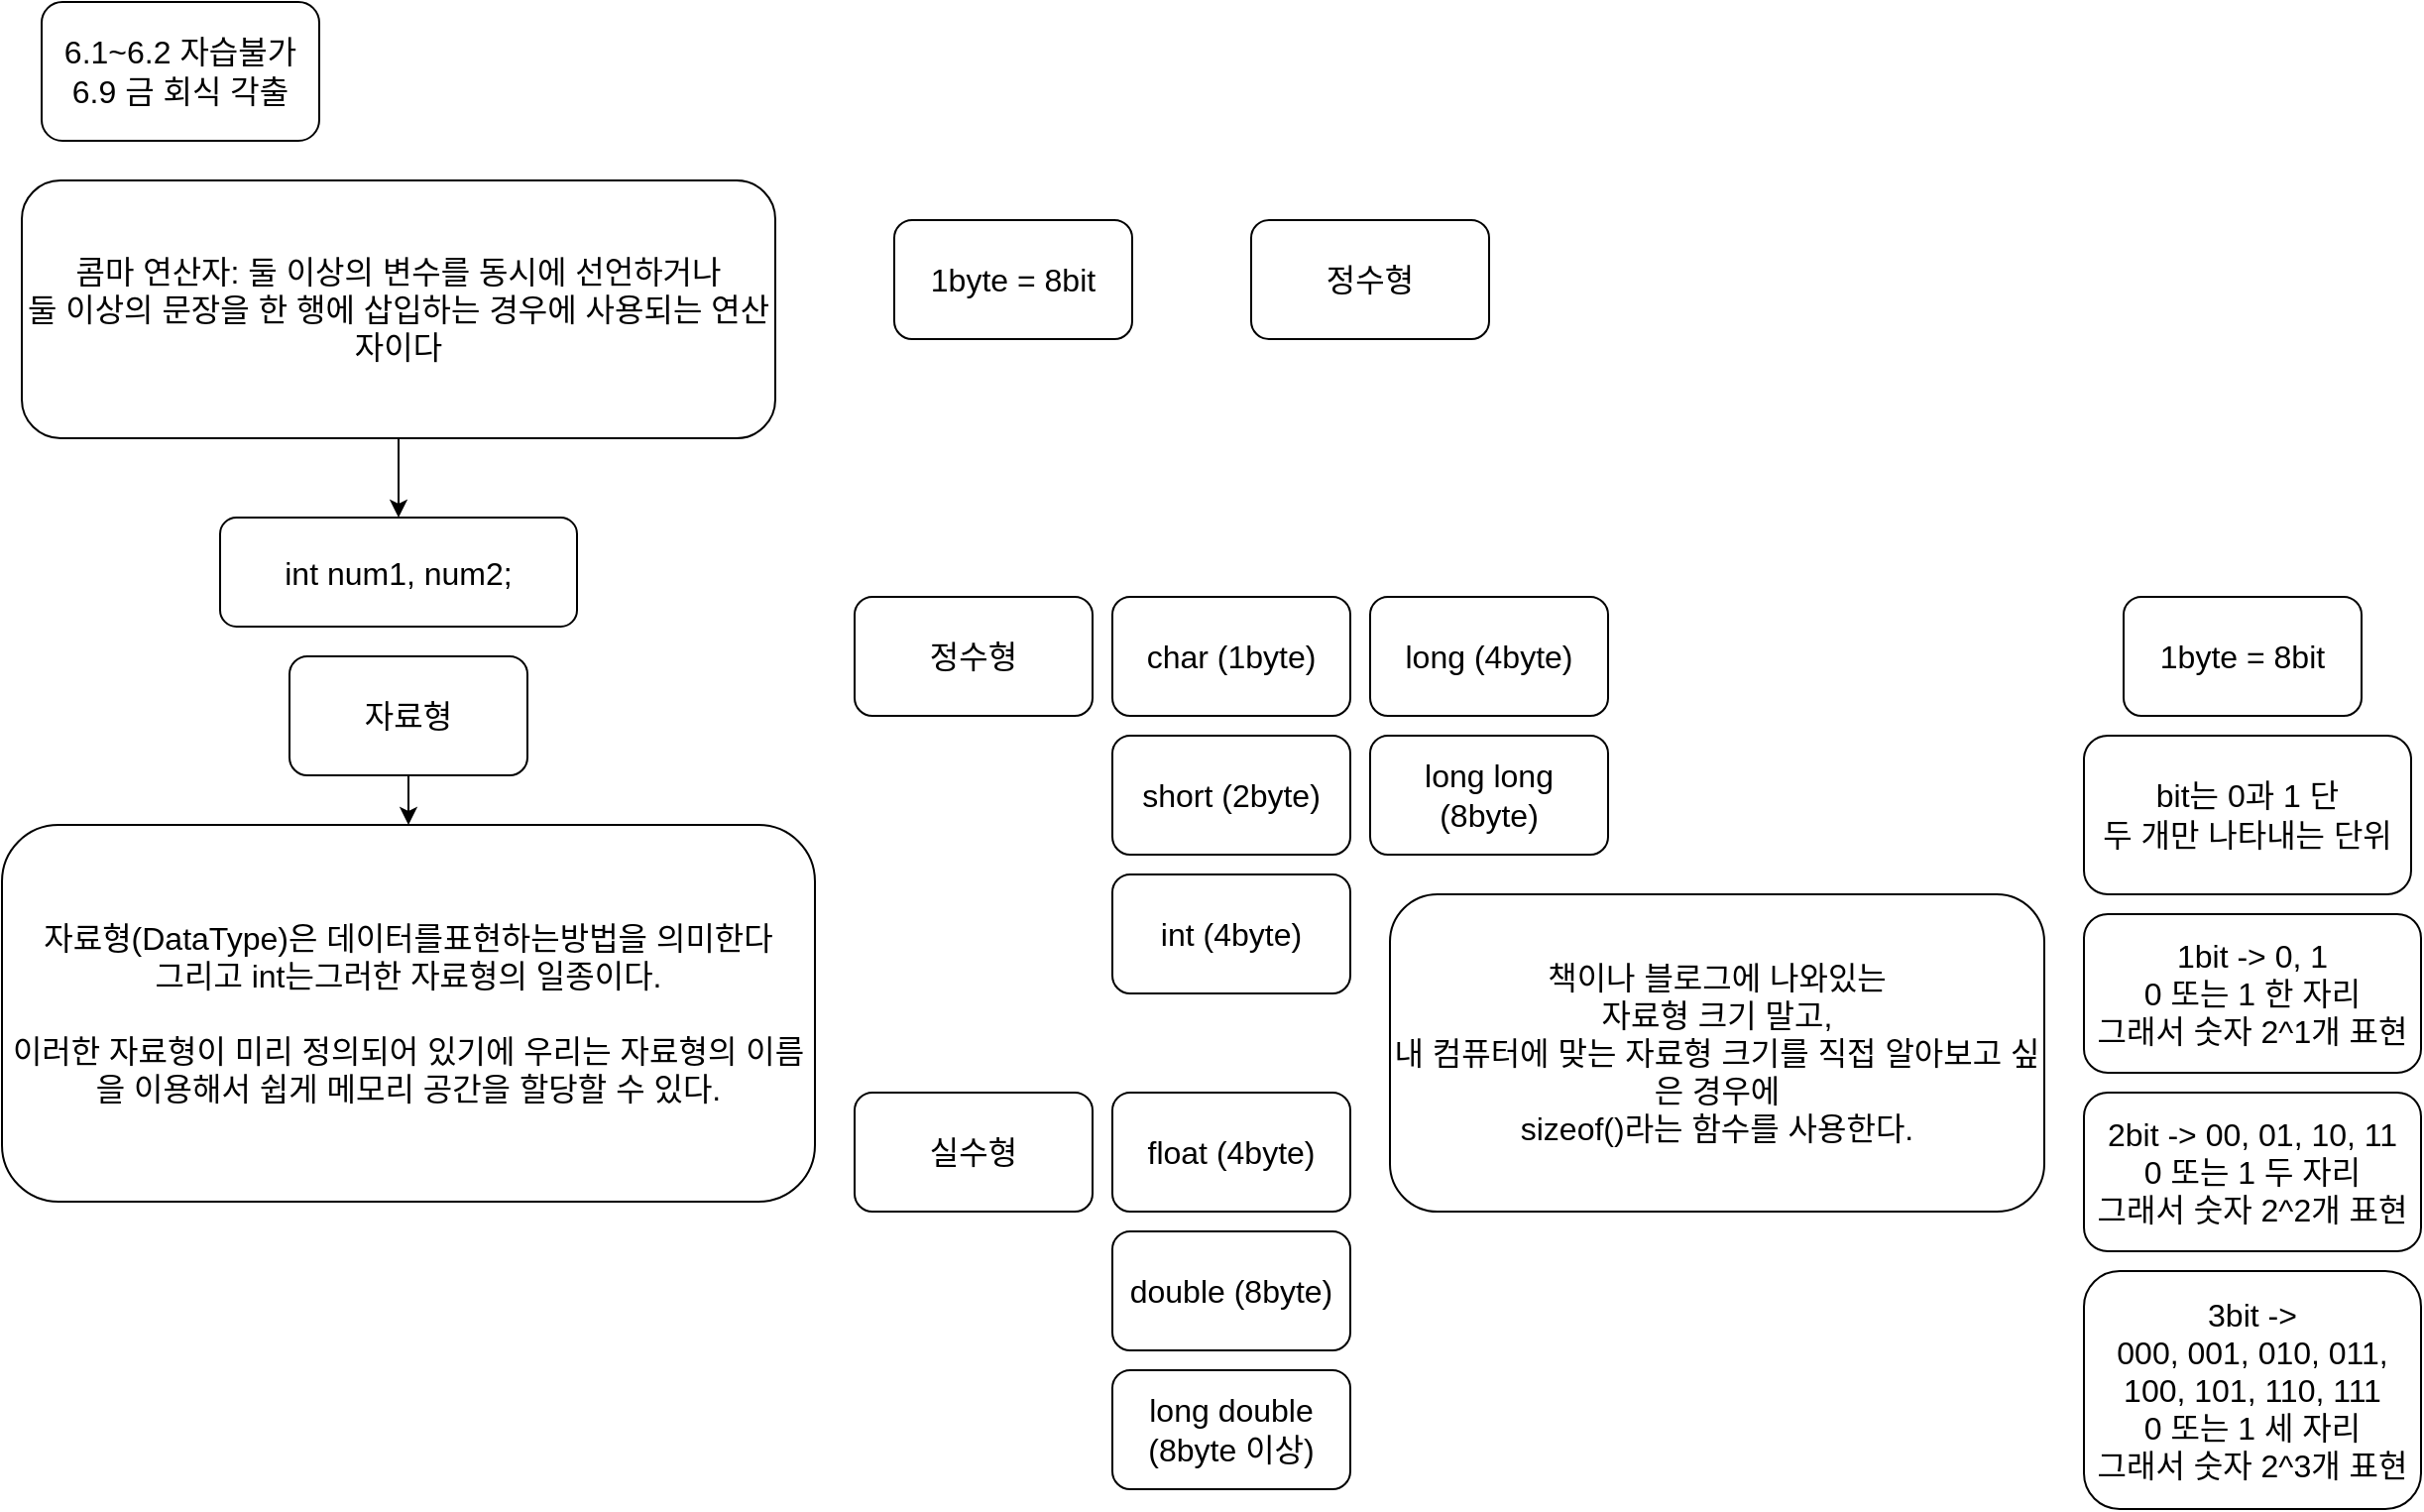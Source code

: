 <mxfile version="21.3.6" type="device">
  <diagram name="페이지-1" id="D-Mt36cfbyuV8Gwe68TT">
    <mxGraphModel dx="466" dy="711" grid="1" gridSize="10" guides="1" tooltips="1" connect="1" arrows="1" fold="1" page="1" pageScale="1" pageWidth="827" pageHeight="1169" math="0" shadow="0">
      <root>
        <mxCell id="0" />
        <mxCell id="1" parent="0" />
        <mxCell id="WTVr9WXaGoecGnn-x4Mx-2" value="&lt;font size=&quot;3&quot;&gt;6.1~6.2 자습불가&lt;br&gt;6.9 금 회식 각출&lt;br&gt;&lt;/font&gt;" style="rounded=1;whiteSpace=wrap;html=1;" vertex="1" parent="1">
          <mxGeometry x="20" y="20" width="140" height="70" as="geometry" />
        </mxCell>
        <mxCell id="WTVr9WXaGoecGnn-x4Mx-10" style="edgeStyle=orthogonalEdgeStyle;rounded=0;orthogonalLoop=1;jettySize=auto;html=1;exitX=0.5;exitY=1;exitDx=0;exitDy=0;entryX=0.5;entryY=0;entryDx=0;entryDy=0;" edge="1" parent="1" source="WTVr9WXaGoecGnn-x4Mx-3" target="WTVr9WXaGoecGnn-x4Mx-9">
          <mxGeometry relative="1" as="geometry" />
        </mxCell>
        <mxCell id="WTVr9WXaGoecGnn-x4Mx-3" value="&lt;font size=&quot;3&quot;&gt;자료형&lt;/font&gt;" style="rounded=1;whiteSpace=wrap;html=1;" vertex="1" parent="1">
          <mxGeometry x="145" y="350" width="120" height="60" as="geometry" />
        </mxCell>
        <mxCell id="WTVr9WXaGoecGnn-x4Mx-8" style="edgeStyle=orthogonalEdgeStyle;rounded=0;orthogonalLoop=1;jettySize=auto;html=1;exitX=0.5;exitY=1;exitDx=0;exitDy=0;" edge="1" parent="1" source="WTVr9WXaGoecGnn-x4Mx-4">
          <mxGeometry relative="1" as="geometry">
            <mxPoint x="200" y="280" as="targetPoint" />
          </mxGeometry>
        </mxCell>
        <mxCell id="WTVr9WXaGoecGnn-x4Mx-4" value="&lt;font size=&quot;3&quot;&gt;콤마 연산자: 둘 이상의 변수를 동시에 선언하거나&lt;br&gt;둘 이상의 문장을 한 행에 삽입하는 경우에 사용되는 연산자이다&lt;br&gt;&lt;/font&gt;" style="rounded=1;whiteSpace=wrap;html=1;" vertex="1" parent="1">
          <mxGeometry x="10" y="110" width="380" height="130" as="geometry" />
        </mxCell>
        <mxCell id="WTVr9WXaGoecGnn-x4Mx-6" value="&lt;font size=&quot;3&quot;&gt;int num1, num2;&lt;br&gt;&lt;/font&gt;" style="rounded=1;whiteSpace=wrap;html=1;" vertex="1" parent="1">
          <mxGeometry x="110" y="280" width="180" height="55" as="geometry" />
        </mxCell>
        <mxCell id="WTVr9WXaGoecGnn-x4Mx-9" value="&lt;font size=&quot;3&quot;&gt;자료형(DataType)은 데이터를표현하는방법을 의미한다&lt;br&gt;그리고 int는그러한 자료형의 일종이다.&lt;br&gt;&lt;br&gt;이러한 자료형이 미리 정의되어 있기에 우리는 자료형의 이름을 이용해서 쉽게 메모리 공간을 할당할 수 있다.&lt;br&gt;&lt;/font&gt;" style="rounded=1;whiteSpace=wrap;html=1;" vertex="1" parent="1">
          <mxGeometry y="435" width="410" height="190" as="geometry" />
        </mxCell>
        <mxCell id="WTVr9WXaGoecGnn-x4Mx-11" value="&lt;font size=&quot;3&quot;&gt;실수형&lt;/font&gt;" style="rounded=1;whiteSpace=wrap;html=1;" vertex="1" parent="1">
          <mxGeometry x="430" y="570" width="120" height="60" as="geometry" />
        </mxCell>
        <mxCell id="WTVr9WXaGoecGnn-x4Mx-12" value="&lt;font size=&quot;3&quot;&gt;정수형&lt;/font&gt;" style="rounded=1;whiteSpace=wrap;html=1;" vertex="1" parent="1">
          <mxGeometry x="430" y="320" width="120" height="60" as="geometry" />
        </mxCell>
        <mxCell id="WTVr9WXaGoecGnn-x4Mx-13" value="&lt;font size=&quot;3&quot;&gt;정수형&lt;/font&gt;" style="rounded=1;whiteSpace=wrap;html=1;" vertex="1" parent="1">
          <mxGeometry x="630" y="130" width="120" height="60" as="geometry" />
        </mxCell>
        <mxCell id="WTVr9WXaGoecGnn-x4Mx-14" value="&lt;font size=&quot;3&quot;&gt;char (1byte)&lt;/font&gt;" style="rounded=1;whiteSpace=wrap;html=1;" vertex="1" parent="1">
          <mxGeometry x="560" y="320" width="120" height="60" as="geometry" />
        </mxCell>
        <mxCell id="WTVr9WXaGoecGnn-x4Mx-15" value="&lt;font size=&quot;3&quot;&gt;short (2byte)&lt;/font&gt;" style="rounded=1;whiteSpace=wrap;html=1;" vertex="1" parent="1">
          <mxGeometry x="560" y="390" width="120" height="60" as="geometry" />
        </mxCell>
        <mxCell id="WTVr9WXaGoecGnn-x4Mx-16" value="&lt;font size=&quot;3&quot;&gt;int (4byte)&lt;/font&gt;" style="rounded=1;whiteSpace=wrap;html=1;" vertex="1" parent="1">
          <mxGeometry x="560" y="460" width="120" height="60" as="geometry" />
        </mxCell>
        <mxCell id="WTVr9WXaGoecGnn-x4Mx-17" value="&lt;font size=&quot;3&quot;&gt;long (4byte)&lt;/font&gt;" style="rounded=1;whiteSpace=wrap;html=1;" vertex="1" parent="1">
          <mxGeometry x="690" y="320" width="120" height="60" as="geometry" />
        </mxCell>
        <mxCell id="WTVr9WXaGoecGnn-x4Mx-18" value="&lt;font size=&quot;3&quot;&gt;long long (8byte)&lt;/font&gt;" style="rounded=1;whiteSpace=wrap;html=1;" vertex="1" parent="1">
          <mxGeometry x="690" y="390" width="120" height="60" as="geometry" />
        </mxCell>
        <mxCell id="WTVr9WXaGoecGnn-x4Mx-19" value="&lt;font size=&quot;3&quot;&gt;long double (8byte 이상)&lt;/font&gt;" style="rounded=1;whiteSpace=wrap;html=1;" vertex="1" parent="1">
          <mxGeometry x="560" y="710" width="120" height="60" as="geometry" />
        </mxCell>
        <mxCell id="WTVr9WXaGoecGnn-x4Mx-20" value="&lt;font size=&quot;3&quot;&gt;double (8byte)&lt;/font&gt;" style="rounded=1;whiteSpace=wrap;html=1;" vertex="1" parent="1">
          <mxGeometry x="560" y="640" width="120" height="60" as="geometry" />
        </mxCell>
        <mxCell id="WTVr9WXaGoecGnn-x4Mx-21" value="&lt;font size=&quot;3&quot;&gt;float (4byte)&lt;/font&gt;" style="rounded=1;whiteSpace=wrap;html=1;" vertex="1" parent="1">
          <mxGeometry x="560" y="570" width="120" height="60" as="geometry" />
        </mxCell>
        <mxCell id="WTVr9WXaGoecGnn-x4Mx-23" value="&lt;font size=&quot;3&quot;&gt;1byte = 8bit&lt;/font&gt;" style="rounded=1;whiteSpace=wrap;html=1;" vertex="1" parent="1">
          <mxGeometry x="1070" y="320" width="120" height="60" as="geometry" />
        </mxCell>
        <mxCell id="WTVr9WXaGoecGnn-x4Mx-24" value="&lt;font size=&quot;3&quot;&gt;1byte = 8bit&lt;/font&gt;" style="rounded=1;whiteSpace=wrap;html=1;" vertex="1" parent="1">
          <mxGeometry x="450" y="130" width="120" height="60" as="geometry" />
        </mxCell>
        <mxCell id="WTVr9WXaGoecGnn-x4Mx-25" value="&lt;font size=&quot;3&quot;&gt;bit는 0과 1 단&lt;br&gt;두 개만 나타내는 단위&lt;br&gt;&lt;/font&gt;" style="rounded=1;whiteSpace=wrap;html=1;" vertex="1" parent="1">
          <mxGeometry x="1050" y="390" width="165" height="80" as="geometry" />
        </mxCell>
        <mxCell id="WTVr9WXaGoecGnn-x4Mx-27" value="&lt;font size=&quot;3&quot;&gt;1bit -&amp;gt; 0, 1&lt;br&gt;0 또는 1 한 자리&lt;br&gt;그래서 숫자 2^1개 표현&lt;br&gt;&lt;/font&gt;" style="rounded=1;whiteSpace=wrap;html=1;" vertex="1" parent="1">
          <mxGeometry x="1050" y="480" width="170" height="80" as="geometry" />
        </mxCell>
        <mxCell id="WTVr9WXaGoecGnn-x4Mx-28" value="&lt;font size=&quot;3&quot;&gt;2bit -&amp;gt; 00, 01, 10, 11&lt;br&gt;0 또는 1 두 자리&lt;br&gt;그래서 숫자 2^2개 표현&lt;br&gt;&lt;/font&gt;" style="rounded=1;whiteSpace=wrap;html=1;" vertex="1" parent="1">
          <mxGeometry x="1050" y="570" width="170" height="80" as="geometry" />
        </mxCell>
        <mxCell id="WTVr9WXaGoecGnn-x4Mx-29" value="&lt;font size=&quot;3&quot;&gt;3bit -&amp;gt; &lt;br&gt;000, 001, 010, 011,&lt;br&gt;100, 101, 110, 111&lt;br&gt;0 또는 1 세 자리&lt;br&gt;그래서 숫자 2^3개 표현&lt;br&gt;&lt;/font&gt;" style="rounded=1;whiteSpace=wrap;html=1;" vertex="1" parent="1">
          <mxGeometry x="1050" y="660" width="170" height="120" as="geometry" />
        </mxCell>
        <mxCell id="WTVr9WXaGoecGnn-x4Mx-30" value="&lt;font size=&quot;3&quot;&gt;책이나 블로그에 나와있는&lt;br&gt;자료형 크기 말고,&lt;br&gt;내 컴퓨터에 맞는 자료형 크기를 직접 알아보고 싶은 경우에&lt;br&gt;sizeof()라는 함수를 사용한다.&lt;br&gt;&lt;/font&gt;" style="rounded=1;whiteSpace=wrap;html=1;" vertex="1" parent="1">
          <mxGeometry x="700" y="470" width="330" height="160" as="geometry" />
        </mxCell>
      </root>
    </mxGraphModel>
  </diagram>
</mxfile>
